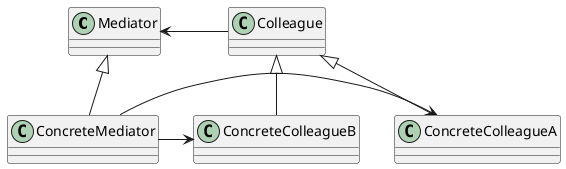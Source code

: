 @startuml 

skinparam DefaultFontName PingFangSC-Regular

Mediator <-  Colleague
Mediator <|-- ConcreteMediator
Colleague <|-- ConcreteColleagueA
Colleague <|-- ConcreteColleagueB
ConcreteMediator -> ConcreteColleagueA
ConcreteMediator -> ConcreteColleagueB

@enduml